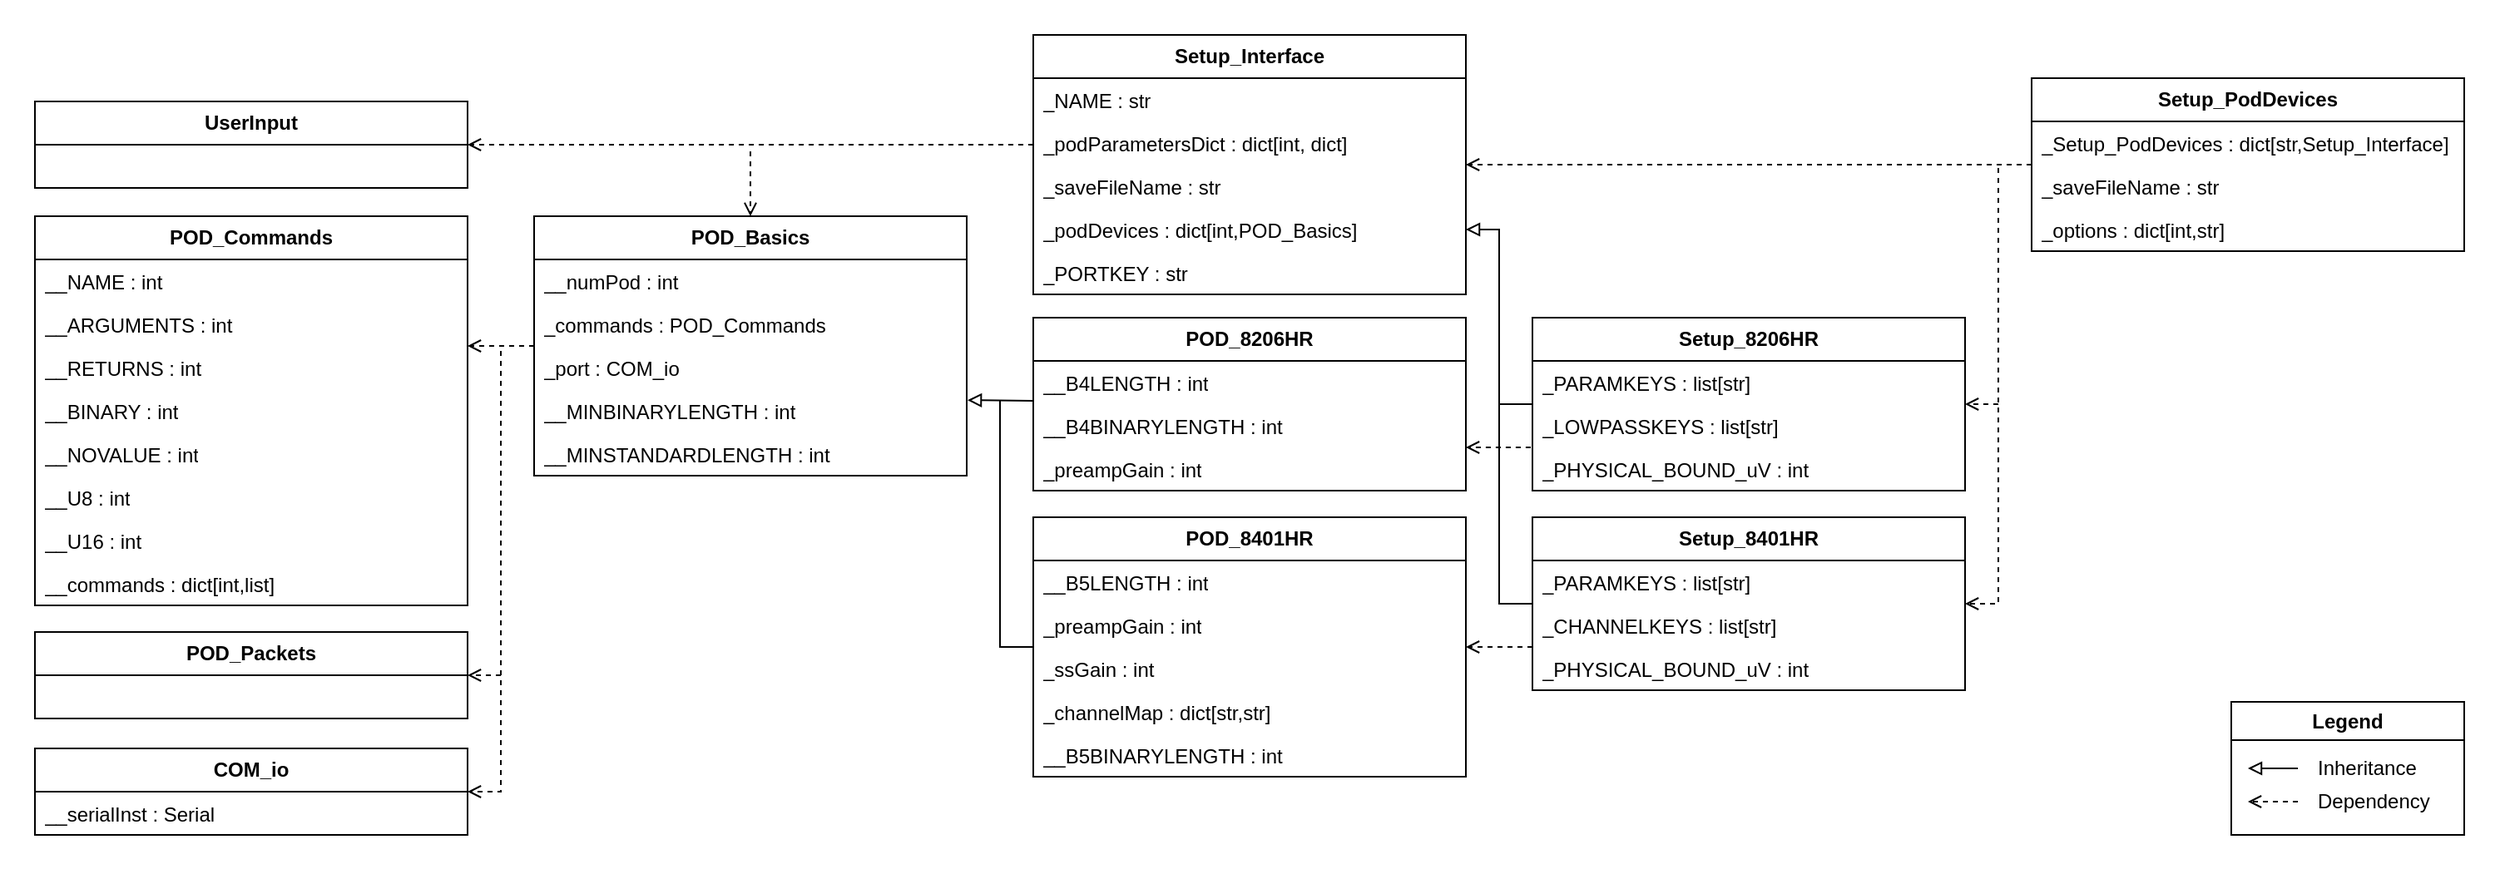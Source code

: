 <mxfile>
    <diagram name="Page-1" id="8kIWOGsX5G2s9qzZLplj">
        <mxGraphModel dx="766" dy="541" grid="1" gridSize="10" guides="1" tooltips="1" connect="1" arrows="1" fold="1" page="1" pageScale="1" pageWidth="850" pageHeight="1100" math="0" shadow="0">
            <root>
                <mxCell id="0"/>
                <mxCell id="1" parent="0"/>
                <mxCell id="rNg2EFlrI3MOSEz9Saxy-4" value="" style="rounded=0;whiteSpace=wrap;html=1;strokeColor=#FFFFFF;" parent="1" vertex="1">
                    <mxGeometry x="20" y="160" width="1500" height="520" as="geometry"/>
                </mxCell>
                <mxCell id="bj3e3nzDXusCV7zQIcoZ-6" value="POD_Basics" style="swimlane;fontStyle=1;childLayout=stackLayout;horizontal=1;startSize=26;fillColor=none;horizontalStack=0;resizeParent=1;resizeParentMax=0;resizeLast=0;collapsible=1;marginBottom=0;whiteSpace=wrap;html=1;" parent="1" vertex="1">
                    <mxGeometry x="340" y="289" width="260" height="156" as="geometry"/>
                </mxCell>
                <mxCell id="bj3e3nzDXusCV7zQIcoZ-7" value="__numPod : int" style="text;strokeColor=none;fillColor=none;align=left;verticalAlign=top;spacingLeft=4;spacingRight=4;overflow=hidden;rotatable=0;points=[[0,0.5],[1,0.5]];portConstraint=eastwest;whiteSpace=wrap;html=1;" parent="bj3e3nzDXusCV7zQIcoZ-6" vertex="1">
                    <mxGeometry y="26" width="260" height="26" as="geometry"/>
                </mxCell>
                <mxCell id="bj3e3nzDXusCV7zQIcoZ-11" value="_commands : POD_Commands" style="text;strokeColor=none;fillColor=none;align=left;verticalAlign=top;spacingLeft=4;spacingRight=4;overflow=hidden;rotatable=0;points=[[0,0.5],[1,0.5]];portConstraint=eastwest;whiteSpace=wrap;html=1;" parent="bj3e3nzDXusCV7zQIcoZ-6" vertex="1">
                    <mxGeometry y="52" width="260" height="26" as="geometry"/>
                </mxCell>
                <mxCell id="bj3e3nzDXusCV7zQIcoZ-10" value="_port : COM_io" style="text;strokeColor=none;fillColor=none;align=left;verticalAlign=top;spacingLeft=4;spacingRight=4;overflow=hidden;rotatable=0;points=[[0,0.5],[1,0.5]];portConstraint=eastwest;whiteSpace=wrap;html=1;" parent="bj3e3nzDXusCV7zQIcoZ-6" vertex="1">
                    <mxGeometry y="78" width="260" height="26" as="geometry"/>
                </mxCell>
                <mxCell id="bj3e3nzDXusCV7zQIcoZ-9" value="__MINBINARYLENGTH : int" style="text;strokeColor=none;fillColor=none;align=left;verticalAlign=top;spacingLeft=4;spacingRight=4;overflow=hidden;rotatable=0;points=[[0,0.5],[1,0.5]];portConstraint=eastwest;whiteSpace=wrap;html=1;" parent="bj3e3nzDXusCV7zQIcoZ-6" vertex="1">
                    <mxGeometry y="104" width="260" height="26" as="geometry"/>
                </mxCell>
                <mxCell id="bj3e3nzDXusCV7zQIcoZ-8" value="__MINSTANDARDLENGTH : int" style="text;strokeColor=none;fillColor=none;align=left;verticalAlign=top;spacingLeft=4;spacingRight=4;overflow=hidden;rotatable=0;points=[[0,0.5],[1,0.5]];portConstraint=eastwest;whiteSpace=wrap;html=1;" parent="bj3e3nzDXusCV7zQIcoZ-6" vertex="1">
                    <mxGeometry y="130" width="260" height="26" as="geometry"/>
                </mxCell>
                <mxCell id="bj3e3nzDXusCV7zQIcoZ-12" value="&lt;b&gt;POD_Commands&lt;/b&gt;" style="swimlane;fontStyle=0;childLayout=stackLayout;horizontal=1;startSize=26;fillColor=none;horizontalStack=0;resizeParent=1;resizeParentMax=0;resizeLast=0;collapsible=1;marginBottom=0;whiteSpace=wrap;html=1;" parent="1" vertex="1">
                    <mxGeometry x="40" y="289" width="260" height="234" as="geometry"/>
                </mxCell>
                <mxCell id="bj3e3nzDXusCV7zQIcoZ-13" value="__NAME : int" style="text;strokeColor=none;fillColor=none;align=left;verticalAlign=top;spacingLeft=4;spacingRight=4;overflow=hidden;rotatable=0;points=[[0,0.5],[1,0.5]];portConstraint=eastwest;whiteSpace=wrap;html=1;" parent="bj3e3nzDXusCV7zQIcoZ-12" vertex="1">
                    <mxGeometry y="26" width="260" height="26" as="geometry"/>
                </mxCell>
                <mxCell id="bj3e3nzDXusCV7zQIcoZ-14" value="__ARGUMENTS : int" style="text;strokeColor=none;fillColor=none;align=left;verticalAlign=top;spacingLeft=4;spacingRight=4;overflow=hidden;rotatable=0;points=[[0,0.5],[1,0.5]];portConstraint=eastwest;whiteSpace=wrap;html=1;" parent="bj3e3nzDXusCV7zQIcoZ-12" vertex="1">
                    <mxGeometry y="52" width="260" height="26" as="geometry"/>
                </mxCell>
                <mxCell id="bj3e3nzDXusCV7zQIcoZ-15" value="__RETURNS : int" style="text;strokeColor=none;fillColor=none;align=left;verticalAlign=top;spacingLeft=4;spacingRight=4;overflow=hidden;rotatable=0;points=[[0,0.5],[1,0.5]];portConstraint=eastwest;whiteSpace=wrap;html=1;" parent="bj3e3nzDXusCV7zQIcoZ-12" vertex="1">
                    <mxGeometry y="78" width="260" height="26" as="geometry"/>
                </mxCell>
                <mxCell id="bj3e3nzDXusCV7zQIcoZ-16" value="__BINARY : int" style="text;strokeColor=none;fillColor=none;align=left;verticalAlign=top;spacingLeft=4;spacingRight=4;overflow=hidden;rotatable=0;points=[[0,0.5],[1,0.5]];portConstraint=eastwest;whiteSpace=wrap;html=1;" parent="bj3e3nzDXusCV7zQIcoZ-12" vertex="1">
                    <mxGeometry y="104" width="260" height="26" as="geometry"/>
                </mxCell>
                <mxCell id="bj3e3nzDXusCV7zQIcoZ-18" value="__NOVALUE : int" style="text;strokeColor=none;fillColor=none;align=left;verticalAlign=top;spacingLeft=4;spacingRight=4;overflow=hidden;rotatable=0;points=[[0,0.5],[1,0.5]];portConstraint=eastwest;whiteSpace=wrap;html=1;" parent="bj3e3nzDXusCV7zQIcoZ-12" vertex="1">
                    <mxGeometry y="130" width="260" height="26" as="geometry"/>
                </mxCell>
                <mxCell id="bj3e3nzDXusCV7zQIcoZ-17" value="__U8 : int" style="text;strokeColor=none;fillColor=none;align=left;verticalAlign=top;spacingLeft=4;spacingRight=4;overflow=hidden;rotatable=0;points=[[0,0.5],[1,0.5]];portConstraint=eastwest;whiteSpace=wrap;html=1;" parent="bj3e3nzDXusCV7zQIcoZ-12" vertex="1">
                    <mxGeometry y="156" width="260" height="26" as="geometry"/>
                </mxCell>
                <mxCell id="bj3e3nzDXusCV7zQIcoZ-20" value="__U16 : int" style="text;strokeColor=none;fillColor=none;align=left;verticalAlign=top;spacingLeft=4;spacingRight=4;overflow=hidden;rotatable=0;points=[[0,0.5],[1,0.5]];portConstraint=eastwest;whiteSpace=wrap;html=1;" parent="bj3e3nzDXusCV7zQIcoZ-12" vertex="1">
                    <mxGeometry y="182" width="260" height="26" as="geometry"/>
                </mxCell>
                <mxCell id="bj3e3nzDXusCV7zQIcoZ-19" value="__commands : dict[int,list]" style="text;strokeColor=none;fillColor=none;align=left;verticalAlign=top;spacingLeft=4;spacingRight=4;overflow=hidden;rotatable=0;points=[[0,0.5],[1,0.5]];portConstraint=eastwest;whiteSpace=wrap;html=1;" parent="bj3e3nzDXusCV7zQIcoZ-12" vertex="1">
                    <mxGeometry y="208" width="260" height="26" as="geometry"/>
                </mxCell>
                <mxCell id="bj3e3nzDXusCV7zQIcoZ-21" value="&lt;b&gt;POD_8401HR&lt;/b&gt;" style="swimlane;fontStyle=0;childLayout=stackLayout;horizontal=1;startSize=26;fillColor=none;horizontalStack=0;resizeParent=1;resizeParentMax=0;resizeLast=0;collapsible=1;marginBottom=0;whiteSpace=wrap;html=1;" parent="1" vertex="1">
                    <mxGeometry x="640" y="470" width="260" height="156" as="geometry"/>
                </mxCell>
                <mxCell id="bj3e3nzDXusCV7zQIcoZ-22" value="__B5LENGTH : int" style="text;strokeColor=none;fillColor=none;align=left;verticalAlign=top;spacingLeft=4;spacingRight=4;overflow=hidden;rotatable=0;points=[[0,0.5],[1,0.5]];portConstraint=eastwest;whiteSpace=wrap;html=1;shadow=1;" parent="bj3e3nzDXusCV7zQIcoZ-21" vertex="1">
                    <mxGeometry y="26" width="260" height="26" as="geometry"/>
                </mxCell>
                <mxCell id="bj3e3nzDXusCV7zQIcoZ-24" value="_preampGain : int" style="text;strokeColor=none;fillColor=none;align=left;verticalAlign=top;spacingLeft=4;spacingRight=4;overflow=hidden;rotatable=0;points=[[0,0.5],[1,0.5]];portConstraint=eastwest;whiteSpace=wrap;html=1;" parent="bj3e3nzDXusCV7zQIcoZ-21" vertex="1">
                    <mxGeometry y="52" width="260" height="26" as="geometry"/>
                </mxCell>
                <mxCell id="bj3e3nzDXusCV7zQIcoZ-30" value="_ssGain : int" style="text;strokeColor=none;fillColor=none;align=left;verticalAlign=top;spacingLeft=4;spacingRight=4;overflow=hidden;rotatable=0;points=[[0,0.5],[1,0.5]];portConstraint=eastwest;whiteSpace=wrap;html=1;" parent="bj3e3nzDXusCV7zQIcoZ-21" vertex="1">
                    <mxGeometry y="78" width="260" height="26" as="geometry"/>
                </mxCell>
                <mxCell id="bj3e3nzDXusCV7zQIcoZ-29" value="_channelMap : dict[str,str]" style="text;strokeColor=none;fillColor=none;align=left;verticalAlign=top;spacingLeft=4;spacingRight=4;overflow=hidden;rotatable=0;points=[[0,0.5],[1,0.5]];portConstraint=eastwest;whiteSpace=wrap;html=1;" parent="bj3e3nzDXusCV7zQIcoZ-21" vertex="1">
                    <mxGeometry y="104" width="260" height="26" as="geometry"/>
                </mxCell>
                <mxCell id="bj3e3nzDXusCV7zQIcoZ-23" value="__B5BINARYLENGTH : int" style="text;strokeColor=none;fillColor=none;align=left;verticalAlign=top;spacingLeft=4;spacingRight=4;overflow=hidden;rotatable=0;points=[[0,0.5],[1,0.5]];portConstraint=eastwest;whiteSpace=wrap;html=1;" parent="bj3e3nzDXusCV7zQIcoZ-21" vertex="1">
                    <mxGeometry y="130" width="260" height="26" as="geometry"/>
                </mxCell>
                <mxCell id="bj3e3nzDXusCV7zQIcoZ-31" value="&lt;b&gt;POD_Packets&lt;/b&gt;" style="swimlane;fontStyle=0;childLayout=stackLayout;horizontal=1;startSize=26;fillColor=none;horizontalStack=0;resizeParent=1;resizeParentMax=0;resizeLast=0;collapsible=1;marginBottom=0;whiteSpace=wrap;html=1;" parent="1" vertex="1">
                    <mxGeometry x="40" y="539" width="260" height="52" as="geometry"/>
                </mxCell>
                <mxCell id="bj3e3nzDXusCV7zQIcoZ-35" value="&lt;b&gt;COM_io&lt;/b&gt;" style="swimlane;fontStyle=0;childLayout=stackLayout;horizontal=1;startSize=26;fillColor=none;horizontalStack=0;resizeParent=1;resizeParentMax=0;resizeLast=0;collapsible=1;marginBottom=0;whiteSpace=wrap;html=1;" parent="1" vertex="1">
                    <mxGeometry x="40" y="609" width="260" height="52" as="geometry"/>
                </mxCell>
                <mxCell id="bj3e3nzDXusCV7zQIcoZ-36" value="__serialInst :&amp;nbsp;Serial" style="text;strokeColor=none;fillColor=none;align=left;verticalAlign=top;spacingLeft=4;spacingRight=4;overflow=hidden;rotatable=0;points=[[0,0.5],[1,0.5]];portConstraint=eastwest;whiteSpace=wrap;html=1;shadow=1;" parent="bj3e3nzDXusCV7zQIcoZ-35" vertex="1">
                    <mxGeometry y="26" width="260" height="26" as="geometry"/>
                </mxCell>
                <mxCell id="bj3e3nzDXusCV7zQIcoZ-39" value="Setup_8206HR" style="swimlane;fontStyle=1;childLayout=stackLayout;horizontal=1;startSize=26;fillColor=none;horizontalStack=0;resizeParent=1;resizeParentMax=0;resizeLast=0;collapsible=1;marginBottom=0;whiteSpace=wrap;html=1;" parent="1" vertex="1">
                    <mxGeometry x="940" y="350" width="260" height="104" as="geometry"/>
                </mxCell>
                <mxCell id="bj3e3nzDXusCV7zQIcoZ-40" value="_PARAMKEYS : list[str]" style="text;strokeColor=none;fillColor=none;align=left;verticalAlign=top;spacingLeft=4;spacingRight=4;overflow=hidden;rotatable=0;points=[[0,0.5],[1,0.5]];portConstraint=eastwest;whiteSpace=wrap;html=1;shadow=1;" parent="bj3e3nzDXusCV7zQIcoZ-39" vertex="1">
                    <mxGeometry y="26" width="260" height="26" as="geometry"/>
                </mxCell>
                <mxCell id="bj3e3nzDXusCV7zQIcoZ-41" value="_LOWPASSKEYS : list[str]" style="text;strokeColor=none;fillColor=none;align=left;verticalAlign=top;spacingLeft=4;spacingRight=4;overflow=hidden;rotatable=0;points=[[0,0.5],[1,0.5]];portConstraint=eastwest;whiteSpace=wrap;html=1;" parent="bj3e3nzDXusCV7zQIcoZ-39" vertex="1">
                    <mxGeometry y="52" width="260" height="26" as="geometry"/>
                </mxCell>
                <mxCell id="bj3e3nzDXusCV7zQIcoZ-42" value="_PHYSICAL_BOUND_uV : int" style="text;strokeColor=none;fillColor=none;align=left;verticalAlign=top;spacingLeft=4;spacingRight=4;overflow=hidden;rotatable=0;points=[[0,0.5],[1,0.5]];portConstraint=eastwest;whiteSpace=wrap;html=1;" parent="bj3e3nzDXusCV7zQIcoZ-39" vertex="1">
                    <mxGeometry y="78" width="260" height="26" as="geometry"/>
                </mxCell>
                <mxCell id="bj3e3nzDXusCV7zQIcoZ-44" value="Setup_PodDevices" style="swimlane;fontStyle=1;childLayout=stackLayout;horizontal=1;startSize=26;fillColor=none;horizontalStack=0;resizeParent=1;resizeParentMax=0;resizeLast=0;collapsible=1;marginBottom=0;whiteSpace=wrap;html=1;" parent="1" vertex="1">
                    <mxGeometry x="1240" y="206" width="260" height="104" as="geometry"/>
                </mxCell>
                <mxCell id="bj3e3nzDXusCV7zQIcoZ-45" value="_Setup_PodDevices : dict[str,Setup_Interface&lt;span style=&quot;background-color: initial;&quot;&gt;]&amp;nbsp;&lt;/span&gt;" style="text;strokeColor=none;fillColor=none;align=left;verticalAlign=top;spacingLeft=4;spacingRight=4;overflow=hidden;rotatable=0;points=[[0,0.5],[1,0.5]];portConstraint=eastwest;whiteSpace=wrap;html=1;shadow=1;" parent="bj3e3nzDXusCV7zQIcoZ-44" vertex="1">
                    <mxGeometry y="26" width="260" height="26" as="geometry"/>
                </mxCell>
                <mxCell id="bj3e3nzDXusCV7zQIcoZ-46" value="_saveFileName : str" style="text;strokeColor=none;fillColor=none;align=left;verticalAlign=top;spacingLeft=4;spacingRight=4;overflow=hidden;rotatable=0;points=[[0,0.5],[1,0.5]];portConstraint=eastwest;whiteSpace=wrap;html=1;" parent="bj3e3nzDXusCV7zQIcoZ-44" vertex="1">
                    <mxGeometry y="52" width="260" height="26" as="geometry"/>
                </mxCell>
                <mxCell id="bj3e3nzDXusCV7zQIcoZ-47" value="_options : dict[int,str]" style="text;strokeColor=none;fillColor=none;align=left;verticalAlign=top;spacingLeft=4;spacingRight=4;overflow=hidden;rotatable=0;points=[[0,0.5],[1,0.5]];portConstraint=eastwest;whiteSpace=wrap;html=1;" parent="bj3e3nzDXusCV7zQIcoZ-44" vertex="1">
                    <mxGeometry y="78" width="260" height="26" as="geometry"/>
                </mxCell>
                <mxCell id="bj3e3nzDXusCV7zQIcoZ-48" value="Setup_Interface" style="swimlane;fontStyle=1;childLayout=stackLayout;horizontal=1;startSize=26;fillColor=none;horizontalStack=0;resizeParent=1;resizeParentMax=0;resizeLast=0;collapsible=1;marginBottom=0;whiteSpace=wrap;html=1;" parent="1" vertex="1">
                    <mxGeometry x="640" y="180" width="260" height="156" as="geometry"/>
                </mxCell>
                <mxCell id="bj3e3nzDXusCV7zQIcoZ-49" value="_NAME : str" style="text;strokeColor=none;fillColor=none;align=left;verticalAlign=top;spacingLeft=4;spacingRight=4;overflow=hidden;rotatable=0;points=[[0,0.5],[1,0.5]];portConstraint=eastwest;whiteSpace=wrap;html=1;shadow=1;" parent="bj3e3nzDXusCV7zQIcoZ-48" vertex="1">
                    <mxGeometry y="26" width="260" height="26" as="geometry"/>
                </mxCell>
                <mxCell id="bj3e3nzDXusCV7zQIcoZ-52" value="_podParametersDict : dict[int, dict]" style="text;strokeColor=none;fillColor=none;align=left;verticalAlign=top;spacingLeft=4;spacingRight=4;overflow=hidden;rotatable=0;points=[[0,0.5],[1,0.5]];portConstraint=eastwest;whiteSpace=wrap;html=1;" parent="bj3e3nzDXusCV7zQIcoZ-48" vertex="1">
                    <mxGeometry y="52" width="260" height="26" as="geometry"/>
                </mxCell>
                <mxCell id="bj3e3nzDXusCV7zQIcoZ-3" value="_saveFileName : str" style="text;strokeColor=none;fillColor=none;align=left;verticalAlign=top;spacingLeft=4;spacingRight=4;overflow=hidden;rotatable=0;points=[[0,0.5],[1,0.5]];portConstraint=eastwest;whiteSpace=wrap;html=1;" parent="bj3e3nzDXusCV7zQIcoZ-48" vertex="1">
                    <mxGeometry y="78" width="260" height="26" as="geometry"/>
                </mxCell>
                <mxCell id="bj3e3nzDXusCV7zQIcoZ-51" value="_podDevices : dict[int,POD_Basics]" style="text;strokeColor=none;fillColor=none;align=left;verticalAlign=top;spacingLeft=4;spacingRight=4;overflow=hidden;rotatable=0;points=[[0,0.5],[1,0.5]];portConstraint=eastwest;whiteSpace=wrap;html=1;" parent="bj3e3nzDXusCV7zQIcoZ-48" vertex="1">
                    <mxGeometry y="104" width="260" height="26" as="geometry"/>
                </mxCell>
                <mxCell id="bj3e3nzDXusCV7zQIcoZ-50" value="_PORTKEY : str" style="text;strokeColor=none;fillColor=none;align=left;verticalAlign=top;spacingLeft=4;spacingRight=4;overflow=hidden;rotatable=0;points=[[0,0.5],[1,0.5]];portConstraint=eastwest;whiteSpace=wrap;html=1;shadow=1;" parent="bj3e3nzDXusCV7zQIcoZ-48" vertex="1">
                    <mxGeometry y="130" width="260" height="26" as="geometry"/>
                </mxCell>
                <mxCell id="bj3e3nzDXusCV7zQIcoZ-54" value="" style="endArrow=open;html=1;rounded=0;dashed=1;endFill=0;" parent="1" source="bj3e3nzDXusCV7zQIcoZ-44" target="bj3e3nzDXusCV7zQIcoZ-48" edge="1">
                    <mxGeometry width="50" height="50" relative="1" as="geometry">
                        <mxPoint x="520" y="579" as="sourcePoint"/>
                        <mxPoint x="180" y="469" as="targetPoint"/>
                    </mxGeometry>
                </mxCell>
                <mxCell id="bj3e3nzDXusCV7zQIcoZ-55" value="" style="endArrow=block;html=1;rounded=0;endFill=0;exitX=0;exitY=0.5;exitDx=0;exitDy=0;entryX=1.002;entryY=0.331;entryDx=0;entryDy=0;entryPerimeter=0;" parent="1" edge="1">
                    <mxGeometry width="50" height="50" relative="1" as="geometry">
                        <mxPoint x="640" y="400" as="sourcePoint"/>
                        <mxPoint x="600.52" y="399.606" as="targetPoint"/>
                    </mxGeometry>
                </mxCell>
                <mxCell id="bj3e3nzDXusCV7zQIcoZ-65" value="" style="endArrow=open;html=1;rounded=0;dashed=1;endFill=0;exitX=0;exitY=0.5;exitDx=0;exitDy=0;" parent="1" source="bj3e3nzDXusCV7zQIcoZ-6" edge="1">
                    <mxGeometry width="50" height="50" relative="1" as="geometry">
                        <mxPoint x="497" y="573" as="sourcePoint"/>
                        <mxPoint x="300" y="367" as="targetPoint"/>
                    </mxGeometry>
                </mxCell>
                <mxCell id="bj3e3nzDXusCV7zQIcoZ-25" value="POD_8206HR" style="swimlane;fontStyle=1;childLayout=stackLayout;horizontal=1;startSize=26;fillColor=none;horizontalStack=0;resizeParent=1;resizeParentMax=0;resizeLast=0;collapsible=1;marginBottom=0;whiteSpace=wrap;html=1;" parent="1" vertex="1">
                    <mxGeometry x="640" y="350" width="260" height="104" as="geometry"/>
                </mxCell>
                <mxCell id="bj3e3nzDXusCV7zQIcoZ-26" value="__B4LENGTH : int" style="text;strokeColor=none;fillColor=none;align=left;verticalAlign=top;spacingLeft=4;spacingRight=4;overflow=hidden;rotatable=0;points=[[0,0.5],[1,0.5]];portConstraint=eastwest;whiteSpace=wrap;html=1;shadow=1;" parent="bj3e3nzDXusCV7zQIcoZ-25" vertex="1">
                    <mxGeometry y="26" width="260" height="26" as="geometry"/>
                </mxCell>
                <mxCell id="bj3e3nzDXusCV7zQIcoZ-27" value="__B4BINARYLENGTH : int" style="text;strokeColor=none;fillColor=none;align=left;verticalAlign=top;spacingLeft=4;spacingRight=4;overflow=hidden;rotatable=0;points=[[0,0.5],[1,0.5]];portConstraint=eastwest;whiteSpace=wrap;html=1;" parent="bj3e3nzDXusCV7zQIcoZ-25" vertex="1">
                    <mxGeometry y="52" width="260" height="26" as="geometry"/>
                </mxCell>
                <mxCell id="bj3e3nzDXusCV7zQIcoZ-28" value="_preampGain : int" style="text;strokeColor=none;fillColor=none;align=left;verticalAlign=top;spacingLeft=4;spacingRight=4;overflow=hidden;rotatable=0;points=[[0,0.5],[1,0.5]];portConstraint=eastwest;whiteSpace=wrap;html=1;" parent="bj3e3nzDXusCV7zQIcoZ-25" vertex="1">
                    <mxGeometry y="78" width="260" height="26" as="geometry"/>
                </mxCell>
                <mxCell id="rNg2EFlrI3MOSEz9Saxy-2" value="" style="endArrow=open;html=1;rounded=0;dashed=1;endFill=0;entryX=1;entryY=0.5;entryDx=0;entryDy=0;" parent="1" target="bj3e3nzDXusCV7zQIcoZ-31" edge="1">
                    <mxGeometry width="50" height="50" relative="1" as="geometry">
                        <mxPoint x="320" y="565" as="sourcePoint"/>
                        <mxPoint x="310" y="377" as="targetPoint"/>
                    </mxGeometry>
                </mxCell>
                <mxCell id="e9Xbp3W30nfaAwJdSSRC-1" value="UserInput&lt;span style=&quot;color: rgb(230, 237, 243); font-family: ui-monospace, SFMono-Regular, &amp;quot;SF Mono&amp;quot;, Menlo, Consolas, &amp;quot;Liberation Mono&amp;quot;, monospace; font-weight: 400; text-align: start; background-color: rgba(46, 160, 67, 0.15);&quot;&gt; &lt;/span&gt;" style="swimlane;fontStyle=1;childLayout=stackLayout;horizontal=1;startSize=26;fillColor=none;horizontalStack=0;resizeParent=1;resizeParentMax=0;resizeLast=0;collapsible=1;marginBottom=0;whiteSpace=wrap;html=1;" parent="1" vertex="1">
                    <mxGeometry x="40" y="220" width="260" height="52" as="geometry"/>
                </mxCell>
                <mxCell id="e9Xbp3W30nfaAwJdSSRC-5" value="Setup_8401HR" style="swimlane;fontStyle=1;childLayout=stackLayout;horizontal=1;startSize=26;fillColor=none;horizontalStack=0;resizeParent=1;resizeParentMax=0;resizeLast=0;collapsible=1;marginBottom=0;whiteSpace=wrap;html=1;" parent="1" vertex="1">
                    <mxGeometry x="940" y="470" width="260" height="104" as="geometry"/>
                </mxCell>
                <mxCell id="e9Xbp3W30nfaAwJdSSRC-6" value="_PARAMKEYS : list[str]" style="text;strokeColor=none;fillColor=none;align=left;verticalAlign=top;spacingLeft=4;spacingRight=4;overflow=hidden;rotatable=0;points=[[0,0.5],[1,0.5]];portConstraint=eastwest;whiteSpace=wrap;html=1;shadow=1;" parent="e9Xbp3W30nfaAwJdSSRC-5" vertex="1">
                    <mxGeometry y="26" width="260" height="26" as="geometry"/>
                </mxCell>
                <mxCell id="e9Xbp3W30nfaAwJdSSRC-7" value="_CHANNELKEYS : list[str]" style="text;strokeColor=none;fillColor=none;align=left;verticalAlign=top;spacingLeft=4;spacingRight=4;overflow=hidden;rotatable=0;points=[[0,0.5],[1,0.5]];portConstraint=eastwest;whiteSpace=wrap;html=1;" parent="e9Xbp3W30nfaAwJdSSRC-5" vertex="1">
                    <mxGeometry y="52" width="260" height="26" as="geometry"/>
                </mxCell>
                <mxCell id="e9Xbp3W30nfaAwJdSSRC-8" value="_PHYSICAL_BOUND_uV : int" style="text;strokeColor=none;fillColor=none;align=left;verticalAlign=top;spacingLeft=4;spacingRight=4;overflow=hidden;rotatable=0;points=[[0,0.5],[1,0.5]];portConstraint=eastwest;whiteSpace=wrap;html=1;" parent="e9Xbp3W30nfaAwJdSSRC-5" vertex="1">
                    <mxGeometry y="78" width="260" height="26" as="geometry"/>
                </mxCell>
                <mxCell id="e9Xbp3W30nfaAwJdSSRC-9" value="" style="endArrow=open;html=1;rounded=0;dashed=1;endFill=0;exitX=0;exitY=0.75;exitDx=0;exitDy=0;" parent="1" source="e9Xbp3W30nfaAwJdSSRC-5" edge="1">
                    <mxGeometry width="50" height="50" relative="1" as="geometry">
                        <mxPoint x="670" y="552" as="sourcePoint"/>
                        <mxPoint x="900" y="548" as="targetPoint"/>
                    </mxGeometry>
                </mxCell>
                <mxCell id="e9Xbp3W30nfaAwJdSSRC-16" value="" style="endArrow=open;html=1;rounded=0;dashed=1;endFill=0;entryX=1;entryY=0.5;entryDx=0;entryDy=0;" parent="1" target="bj3e3nzDXusCV7zQIcoZ-35" edge="1">
                    <mxGeometry width="50" height="50" relative="1" as="geometry">
                        <mxPoint x="320" y="370" as="sourcePoint"/>
                        <mxPoint x="310" y="377" as="targetPoint"/>
                        <Array as="points">
                            <mxPoint x="320" y="635"/>
                        </Array>
                    </mxGeometry>
                </mxCell>
                <mxCell id="e9Xbp3W30nfaAwJdSSRC-17" value="" style="endArrow=open;html=1;rounded=0;dashed=1;endFill=0;entryX=1;entryY=0.5;entryDx=0;entryDy=0;" parent="1" target="e9Xbp3W30nfaAwJdSSRC-1" edge="1">
                    <mxGeometry width="50" height="50" relative="1" as="geometry">
                        <mxPoint x="640" y="246" as="sourcePoint"/>
                        <mxPoint x="310" y="246" as="targetPoint"/>
                    </mxGeometry>
                </mxCell>
                <mxCell id="e9Xbp3W30nfaAwJdSSRC-18" value="" style="endArrow=none;html=1;rounded=0;entryX=0;entryY=0.5;entryDx=0;entryDy=0;" parent="1" target="bj3e3nzDXusCV7zQIcoZ-21" edge="1">
                    <mxGeometry width="50" height="50" relative="1" as="geometry">
                        <mxPoint x="620" y="400" as="sourcePoint"/>
                        <mxPoint x="640" y="500" as="targetPoint"/>
                        <Array as="points">
                            <mxPoint x="620" y="548"/>
                        </Array>
                    </mxGeometry>
                </mxCell>
                <mxCell id="e9Xbp3W30nfaAwJdSSRC-19" value="" style="endArrow=open;html=1;rounded=0;dashed=1;endFill=0;entryX=1;entryY=0.5;entryDx=0;entryDy=0;" parent="1" target="bj3e3nzDXusCV7zQIcoZ-39" edge="1">
                    <mxGeometry width="50" height="50" relative="1" as="geometry">
                        <mxPoint x="1220" y="402" as="sourcePoint"/>
                        <mxPoint x="610" y="198" as="targetPoint"/>
                    </mxGeometry>
                </mxCell>
                <mxCell id="e9Xbp3W30nfaAwJdSSRC-20" value="" style="endArrow=open;html=1;rounded=0;dashed=1;endFill=0;entryX=1;entryY=0.5;entryDx=0;entryDy=0;" parent="1" target="e9Xbp3W30nfaAwJdSSRC-5" edge="1">
                    <mxGeometry width="50" height="50" relative="1" as="geometry">
                        <mxPoint x="1220" y="260" as="sourcePoint"/>
                        <mxPoint x="1167" y="325" as="targetPoint"/>
                        <Array as="points">
                            <mxPoint x="1220" y="522"/>
                        </Array>
                    </mxGeometry>
                </mxCell>
                <mxCell id="e9Xbp3W30nfaAwJdSSRC-23" value="" style="endArrow=block;html=1;rounded=0;exitX=0;exitY=0.5;exitDx=0;exitDy=0;entryX=1;entryY=0.5;entryDx=0;entryDy=0;endFill=0;" parent="1" source="e9Xbp3W30nfaAwJdSSRC-5" target="bj3e3nzDXusCV7zQIcoZ-51" edge="1">
                    <mxGeometry width="50" height="50" relative="1" as="geometry">
                        <mxPoint x="690" y="430" as="sourcePoint"/>
                        <mxPoint x="740" y="380" as="targetPoint"/>
                        <Array as="points">
                            <mxPoint x="920" y="522"/>
                            <mxPoint x="920" y="297"/>
                        </Array>
                    </mxGeometry>
                </mxCell>
                <mxCell id="e9Xbp3W30nfaAwJdSSRC-24" value="" style="endArrow=open;html=1;rounded=0;dashed=1;endFill=0;exitX=-0.004;exitY=1;exitDx=0;exitDy=0;entryX=1;entryY=0.75;entryDx=0;entryDy=0;exitPerimeter=0;" parent="1" source="bj3e3nzDXusCV7zQIcoZ-41" target="bj3e3nzDXusCV7zQIcoZ-25" edge="1">
                    <mxGeometry width="50" height="50" relative="1" as="geometry">
                        <mxPoint x="350" y="377" as="sourcePoint"/>
                        <mxPoint x="900" y="393" as="targetPoint"/>
                    </mxGeometry>
                </mxCell>
                <mxCell id="e9Xbp3W30nfaAwJdSSRC-26" value="" style="endArrow=none;html=1;rounded=0;entryX=0;entryY=0.5;entryDx=0;entryDy=0;" parent="1" target="bj3e3nzDXusCV7zQIcoZ-39" edge="1">
                    <mxGeometry width="50" height="50" relative="1" as="geometry">
                        <mxPoint x="920" y="402" as="sourcePoint"/>
                        <mxPoint x="870" y="480" as="targetPoint"/>
                    </mxGeometry>
                </mxCell>
                <mxCell id="e9Xbp3W30nfaAwJdSSRC-27" value="" style="endArrow=open;html=1;rounded=0;dashed=1;endFill=0;entryX=0.5;entryY=0;entryDx=0;entryDy=0;" parent="1" target="bj3e3nzDXusCV7zQIcoZ-6" edge="1">
                    <mxGeometry width="50" height="50" relative="1" as="geometry">
                        <mxPoint x="470" y="250" as="sourcePoint"/>
                        <mxPoint x="310" y="196" as="targetPoint"/>
                    </mxGeometry>
                </mxCell>
                <mxCell id="12" value="Legend" style="swimlane;whiteSpace=wrap;html=1;" vertex="1" parent="1">
                    <mxGeometry x="1360" y="581" width="140" height="80" as="geometry"/>
                </mxCell>
                <mxCell id="7" value="Inheritance" style="text;html=1;strokeColor=none;fillColor=none;align=left;verticalAlign=middle;whiteSpace=wrap;rounded=0;" vertex="1" parent="12">
                    <mxGeometry x="50" y="30" width="80" height="20" as="geometry"/>
                </mxCell>
                <mxCell id="4" value="" style="endArrow=block;html=1;endFill=0;" edge="1" parent="12">
                    <mxGeometry width="50" height="50" relative="1" as="geometry">
                        <mxPoint x="40" y="40" as="sourcePoint"/>
                        <mxPoint x="10" y="40" as="targetPoint"/>
                    </mxGeometry>
                </mxCell>
                <mxCell id="5" value="" style="endArrow=open;html=1;endFill=0;dashed=1;" edge="1" parent="12">
                    <mxGeometry width="50" height="50" relative="1" as="geometry">
                        <mxPoint x="40" y="60" as="sourcePoint"/>
                        <mxPoint x="10" y="60" as="targetPoint"/>
                    </mxGeometry>
                </mxCell>
                <mxCell id="8" value="Dependency" style="text;html=1;strokeColor=none;fillColor=none;align=left;verticalAlign=middle;whiteSpace=wrap;rounded=0;" vertex="1" parent="12">
                    <mxGeometry x="50" y="50" width="80" height="20" as="geometry"/>
                </mxCell>
            </root>
        </mxGraphModel>
    </diagram>
</mxfile>